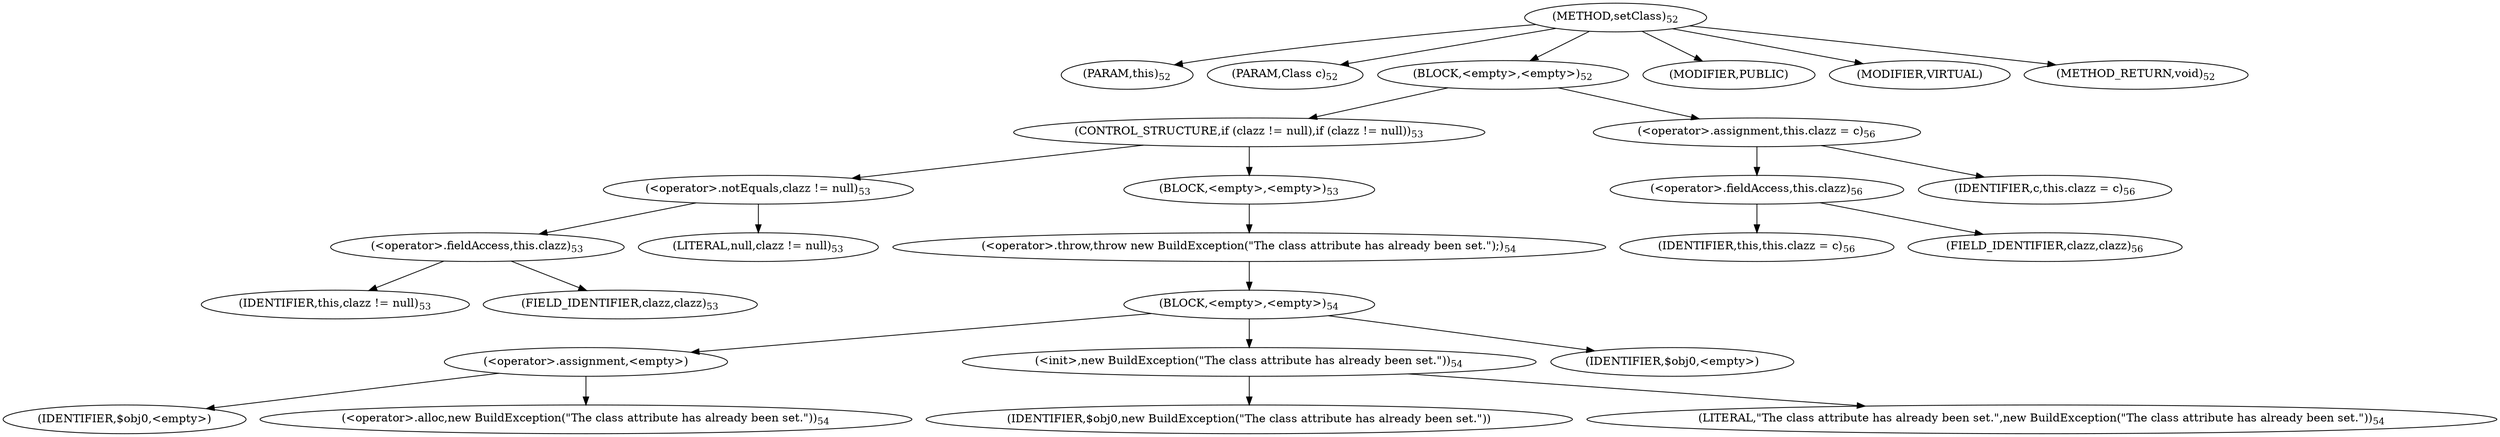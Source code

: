 digraph "setClass" {  
"49" [label = <(METHOD,setClass)<SUB>52</SUB>> ]
"50" [label = <(PARAM,this)<SUB>52</SUB>> ]
"51" [label = <(PARAM,Class c)<SUB>52</SUB>> ]
"52" [label = <(BLOCK,&lt;empty&gt;,&lt;empty&gt;)<SUB>52</SUB>> ]
"53" [label = <(CONTROL_STRUCTURE,if (clazz != null),if (clazz != null))<SUB>53</SUB>> ]
"54" [label = <(&lt;operator&gt;.notEquals,clazz != null)<SUB>53</SUB>> ]
"55" [label = <(&lt;operator&gt;.fieldAccess,this.clazz)<SUB>53</SUB>> ]
"56" [label = <(IDENTIFIER,this,clazz != null)<SUB>53</SUB>> ]
"57" [label = <(FIELD_IDENTIFIER,clazz,clazz)<SUB>53</SUB>> ]
"58" [label = <(LITERAL,null,clazz != null)<SUB>53</SUB>> ]
"59" [label = <(BLOCK,&lt;empty&gt;,&lt;empty&gt;)<SUB>53</SUB>> ]
"60" [label = <(&lt;operator&gt;.throw,throw new BuildException(&quot;The class attribute has already been set.&quot;);)<SUB>54</SUB>> ]
"61" [label = <(BLOCK,&lt;empty&gt;,&lt;empty&gt;)<SUB>54</SUB>> ]
"62" [label = <(&lt;operator&gt;.assignment,&lt;empty&gt;)> ]
"63" [label = <(IDENTIFIER,$obj0,&lt;empty&gt;)> ]
"64" [label = <(&lt;operator&gt;.alloc,new BuildException(&quot;The class attribute has already been set.&quot;))<SUB>54</SUB>> ]
"65" [label = <(&lt;init&gt;,new BuildException(&quot;The class attribute has already been set.&quot;))<SUB>54</SUB>> ]
"66" [label = <(IDENTIFIER,$obj0,new BuildException(&quot;The class attribute has already been set.&quot;))> ]
"67" [label = <(LITERAL,&quot;The class attribute has already been set.&quot;,new BuildException(&quot;The class attribute has already been set.&quot;))<SUB>54</SUB>> ]
"68" [label = <(IDENTIFIER,$obj0,&lt;empty&gt;)> ]
"69" [label = <(&lt;operator&gt;.assignment,this.clazz = c)<SUB>56</SUB>> ]
"70" [label = <(&lt;operator&gt;.fieldAccess,this.clazz)<SUB>56</SUB>> ]
"71" [label = <(IDENTIFIER,this,this.clazz = c)<SUB>56</SUB>> ]
"72" [label = <(FIELD_IDENTIFIER,clazz,clazz)<SUB>56</SUB>> ]
"73" [label = <(IDENTIFIER,c,this.clazz = c)<SUB>56</SUB>> ]
"74" [label = <(MODIFIER,PUBLIC)> ]
"75" [label = <(MODIFIER,VIRTUAL)> ]
"76" [label = <(METHOD_RETURN,void)<SUB>52</SUB>> ]
  "49" -> "50" 
  "49" -> "51" 
  "49" -> "52" 
  "49" -> "74" 
  "49" -> "75" 
  "49" -> "76" 
  "52" -> "53" 
  "52" -> "69" 
  "53" -> "54" 
  "53" -> "59" 
  "54" -> "55" 
  "54" -> "58" 
  "55" -> "56" 
  "55" -> "57" 
  "59" -> "60" 
  "60" -> "61" 
  "61" -> "62" 
  "61" -> "65" 
  "61" -> "68" 
  "62" -> "63" 
  "62" -> "64" 
  "65" -> "66" 
  "65" -> "67" 
  "69" -> "70" 
  "69" -> "73" 
  "70" -> "71" 
  "70" -> "72" 
}
